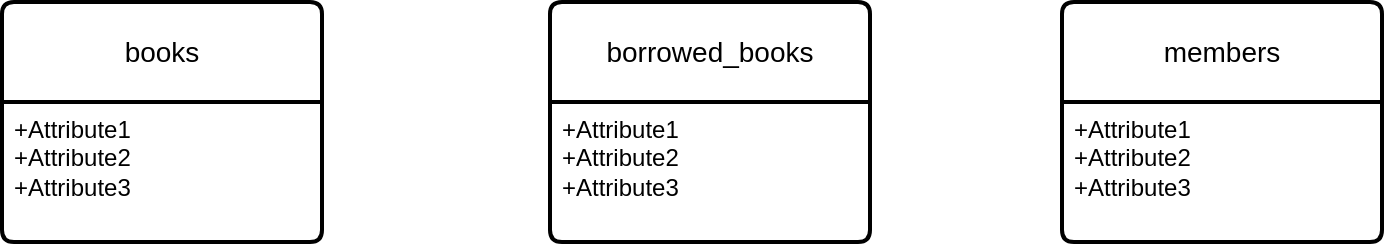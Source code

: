<mxfile version="21.2.3" type="github">
  <diagram name="Σελίδα-1" id="zE5FkOxV_g-_zzO5hvtM">
    <mxGraphModel dx="2074" dy="1114" grid="1" gridSize="10" guides="1" tooltips="1" connect="1" arrows="1" fold="1" page="1" pageScale="1" pageWidth="827" pageHeight="1169" math="0" shadow="0">
      <root>
        <mxCell id="0" />
        <mxCell id="1" parent="0" />
        <mxCell id="qj_EUbfZkuwSbTZv1R5T-1" value="books" style="swimlane;childLayout=stackLayout;horizontal=1;startSize=50;horizontalStack=0;rounded=1;fontSize=14;fontStyle=0;strokeWidth=2;resizeParent=0;resizeLast=1;shadow=0;dashed=0;align=center;arcSize=4;whiteSpace=wrap;html=1;" vertex="1" parent="1">
          <mxGeometry x="60" y="100" width="160" height="120" as="geometry" />
        </mxCell>
        <mxCell id="qj_EUbfZkuwSbTZv1R5T-2" value="+Attribute1&#xa;+Attribute2&#xa;+Attribute3" style="align=left;strokeColor=none;fillColor=none;spacingLeft=4;fontSize=12;verticalAlign=top;resizable=0;rotatable=0;part=1;html=1;" vertex="1" parent="qj_EUbfZkuwSbTZv1R5T-1">
          <mxGeometry y="50" width="160" height="70" as="geometry" />
        </mxCell>
        <mxCell id="qj_EUbfZkuwSbTZv1R5T-3" value="borrowed_books" style="swimlane;childLayout=stackLayout;horizontal=1;startSize=50;horizontalStack=0;rounded=1;fontSize=14;fontStyle=0;strokeWidth=2;resizeParent=0;resizeLast=1;shadow=0;dashed=0;align=center;arcSize=4;whiteSpace=wrap;html=1;" vertex="1" parent="1">
          <mxGeometry x="334" y="100" width="160" height="120" as="geometry" />
        </mxCell>
        <mxCell id="qj_EUbfZkuwSbTZv1R5T-4" value="+Attribute1&#xa;+Attribute2&#xa;+Attribute3" style="align=left;strokeColor=none;fillColor=none;spacingLeft=4;fontSize=12;verticalAlign=top;resizable=0;rotatable=0;part=1;html=1;" vertex="1" parent="qj_EUbfZkuwSbTZv1R5T-3">
          <mxGeometry y="50" width="160" height="70" as="geometry" />
        </mxCell>
        <mxCell id="qj_EUbfZkuwSbTZv1R5T-5" value="members" style="swimlane;childLayout=stackLayout;horizontal=1;startSize=50;horizontalStack=0;rounded=1;fontSize=14;fontStyle=0;strokeWidth=2;resizeParent=0;resizeLast=1;shadow=0;dashed=0;align=center;arcSize=4;whiteSpace=wrap;html=1;" vertex="1" parent="1">
          <mxGeometry x="590" y="100" width="160" height="120" as="geometry" />
        </mxCell>
        <mxCell id="qj_EUbfZkuwSbTZv1R5T-6" value="+Attribute1&#xa;+Attribute2&#xa;+Attribute3" style="align=left;strokeColor=none;fillColor=none;spacingLeft=4;fontSize=12;verticalAlign=top;resizable=0;rotatable=0;part=1;html=1;" vertex="1" parent="qj_EUbfZkuwSbTZv1R5T-5">
          <mxGeometry y="50" width="160" height="70" as="geometry" />
        </mxCell>
      </root>
    </mxGraphModel>
  </diagram>
</mxfile>
